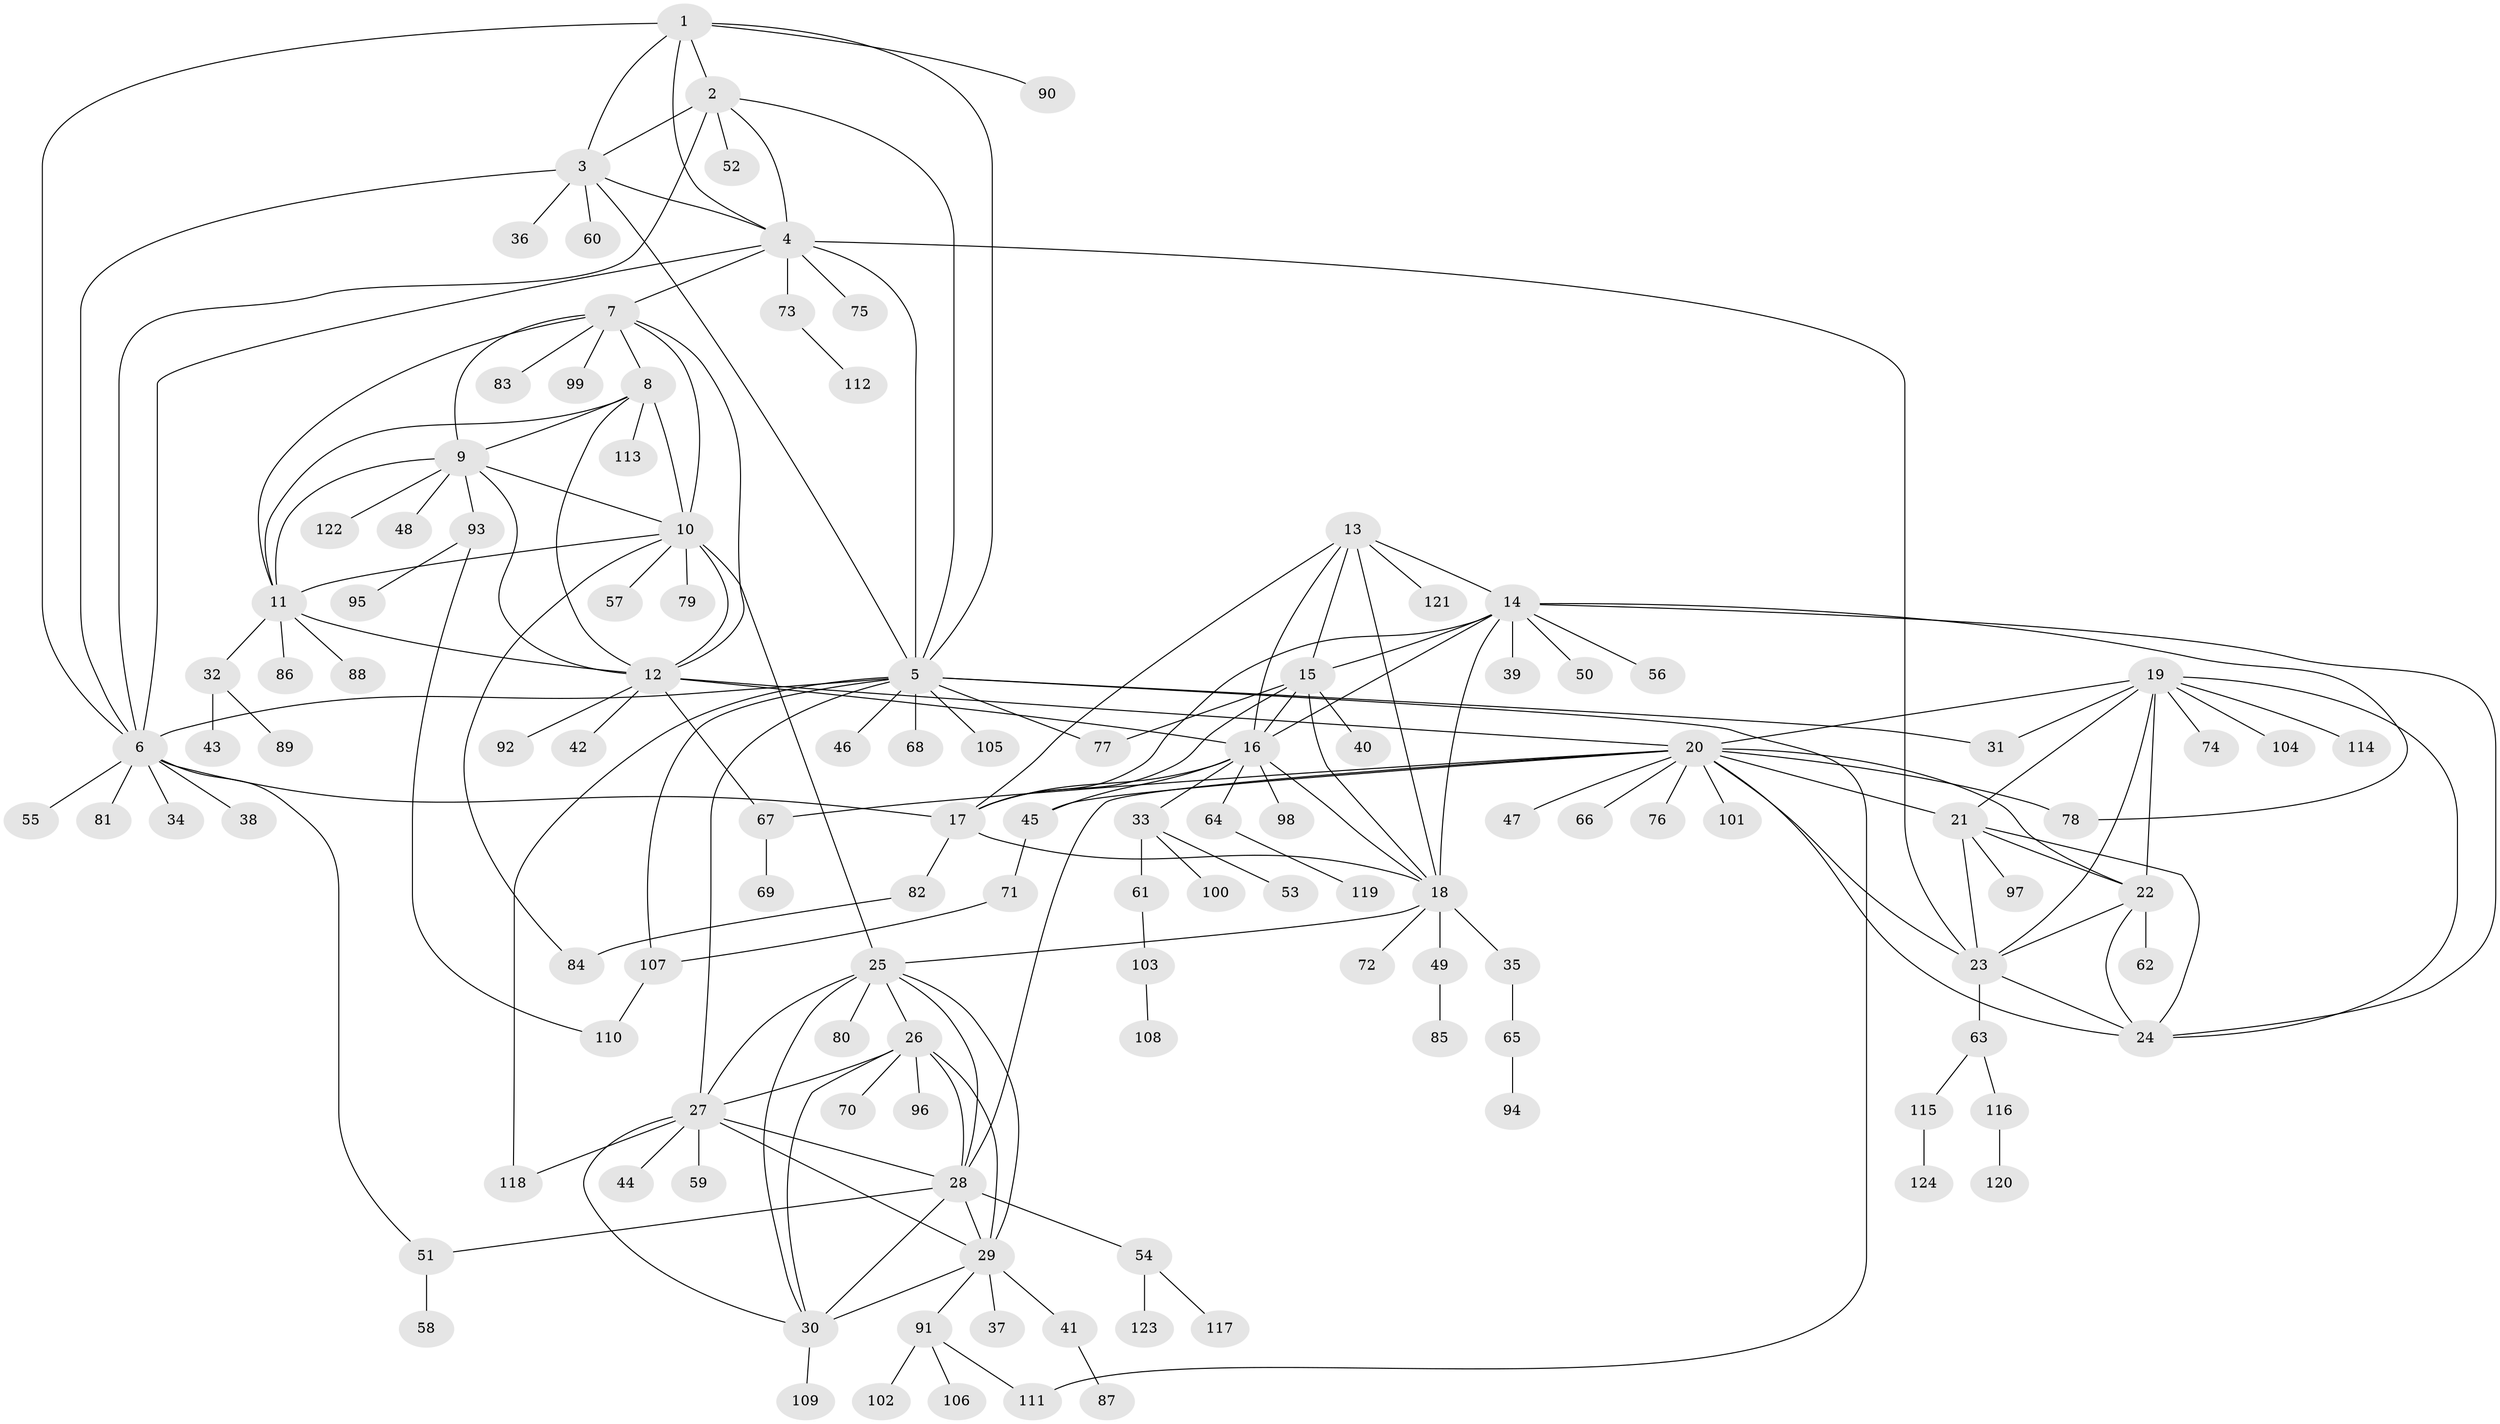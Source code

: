 // Generated by graph-tools (version 1.1) at 2025/54/03/09/25 04:54:15]
// undirected, 124 vertices, 190 edges
graph export_dot {
graph [start="1"]
  node [color=gray90,style=filled];
  1;
  2;
  3;
  4;
  5;
  6;
  7;
  8;
  9;
  10;
  11;
  12;
  13;
  14;
  15;
  16;
  17;
  18;
  19;
  20;
  21;
  22;
  23;
  24;
  25;
  26;
  27;
  28;
  29;
  30;
  31;
  32;
  33;
  34;
  35;
  36;
  37;
  38;
  39;
  40;
  41;
  42;
  43;
  44;
  45;
  46;
  47;
  48;
  49;
  50;
  51;
  52;
  53;
  54;
  55;
  56;
  57;
  58;
  59;
  60;
  61;
  62;
  63;
  64;
  65;
  66;
  67;
  68;
  69;
  70;
  71;
  72;
  73;
  74;
  75;
  76;
  77;
  78;
  79;
  80;
  81;
  82;
  83;
  84;
  85;
  86;
  87;
  88;
  89;
  90;
  91;
  92;
  93;
  94;
  95;
  96;
  97;
  98;
  99;
  100;
  101;
  102;
  103;
  104;
  105;
  106;
  107;
  108;
  109;
  110;
  111;
  112;
  113;
  114;
  115;
  116;
  117;
  118;
  119;
  120;
  121;
  122;
  123;
  124;
  1 -- 2;
  1 -- 3;
  1 -- 4;
  1 -- 5;
  1 -- 6;
  1 -- 90;
  2 -- 3;
  2 -- 4;
  2 -- 5;
  2 -- 6;
  2 -- 52;
  3 -- 4;
  3 -- 5;
  3 -- 6;
  3 -- 36;
  3 -- 60;
  4 -- 5;
  4 -- 6;
  4 -- 7;
  4 -- 23;
  4 -- 73;
  4 -- 75;
  5 -- 6;
  5 -- 27;
  5 -- 31;
  5 -- 46;
  5 -- 68;
  5 -- 77;
  5 -- 105;
  5 -- 107;
  5 -- 111;
  5 -- 118;
  6 -- 17;
  6 -- 34;
  6 -- 38;
  6 -- 51;
  6 -- 55;
  6 -- 81;
  7 -- 8;
  7 -- 9;
  7 -- 10;
  7 -- 11;
  7 -- 12;
  7 -- 83;
  7 -- 99;
  8 -- 9;
  8 -- 10;
  8 -- 11;
  8 -- 12;
  8 -- 113;
  9 -- 10;
  9 -- 11;
  9 -- 12;
  9 -- 48;
  9 -- 93;
  9 -- 122;
  10 -- 11;
  10 -- 12;
  10 -- 25;
  10 -- 57;
  10 -- 79;
  10 -- 84;
  11 -- 12;
  11 -- 32;
  11 -- 86;
  11 -- 88;
  12 -- 16;
  12 -- 20;
  12 -- 42;
  12 -- 67;
  12 -- 92;
  13 -- 14;
  13 -- 15;
  13 -- 16;
  13 -- 17;
  13 -- 18;
  13 -- 121;
  14 -- 15;
  14 -- 16;
  14 -- 17;
  14 -- 18;
  14 -- 24;
  14 -- 39;
  14 -- 50;
  14 -- 56;
  14 -- 78;
  15 -- 16;
  15 -- 17;
  15 -- 18;
  15 -- 40;
  15 -- 77;
  16 -- 17;
  16 -- 18;
  16 -- 33;
  16 -- 45;
  16 -- 64;
  16 -- 98;
  17 -- 18;
  17 -- 82;
  18 -- 25;
  18 -- 35;
  18 -- 49;
  18 -- 72;
  19 -- 20;
  19 -- 21;
  19 -- 22;
  19 -- 23;
  19 -- 24;
  19 -- 31;
  19 -- 74;
  19 -- 104;
  19 -- 114;
  20 -- 21;
  20 -- 22;
  20 -- 23;
  20 -- 24;
  20 -- 28;
  20 -- 45;
  20 -- 47;
  20 -- 66;
  20 -- 67;
  20 -- 76;
  20 -- 78;
  20 -- 101;
  21 -- 22;
  21 -- 23;
  21 -- 24;
  21 -- 97;
  22 -- 23;
  22 -- 24;
  22 -- 62;
  23 -- 24;
  23 -- 63;
  25 -- 26;
  25 -- 27;
  25 -- 28;
  25 -- 29;
  25 -- 30;
  25 -- 80;
  26 -- 27;
  26 -- 28;
  26 -- 29;
  26 -- 30;
  26 -- 70;
  26 -- 96;
  27 -- 28;
  27 -- 29;
  27 -- 30;
  27 -- 44;
  27 -- 59;
  27 -- 118;
  28 -- 29;
  28 -- 30;
  28 -- 51;
  28 -- 54;
  29 -- 30;
  29 -- 37;
  29 -- 41;
  29 -- 91;
  30 -- 109;
  32 -- 43;
  32 -- 89;
  33 -- 53;
  33 -- 61;
  33 -- 100;
  35 -- 65;
  41 -- 87;
  45 -- 71;
  49 -- 85;
  51 -- 58;
  54 -- 117;
  54 -- 123;
  61 -- 103;
  63 -- 115;
  63 -- 116;
  64 -- 119;
  65 -- 94;
  67 -- 69;
  71 -- 107;
  73 -- 112;
  82 -- 84;
  91 -- 102;
  91 -- 106;
  91 -- 111;
  93 -- 95;
  93 -- 110;
  103 -- 108;
  107 -- 110;
  115 -- 124;
  116 -- 120;
}
